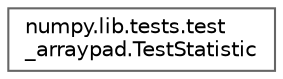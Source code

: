 digraph "Graphical Class Hierarchy"
{
 // LATEX_PDF_SIZE
  bgcolor="transparent";
  edge [fontname=Helvetica,fontsize=10,labelfontname=Helvetica,labelfontsize=10];
  node [fontname=Helvetica,fontsize=10,shape=box,height=0.2,width=0.4];
  rankdir="LR";
  Node0 [id="Node000000",label="numpy.lib.tests.test\l_arraypad.TestStatistic",height=0.2,width=0.4,color="grey40", fillcolor="white", style="filled",URL="$d6/df9/classnumpy_1_1lib_1_1tests_1_1test__arraypad_1_1TestStatistic.html",tooltip=" "];
}
